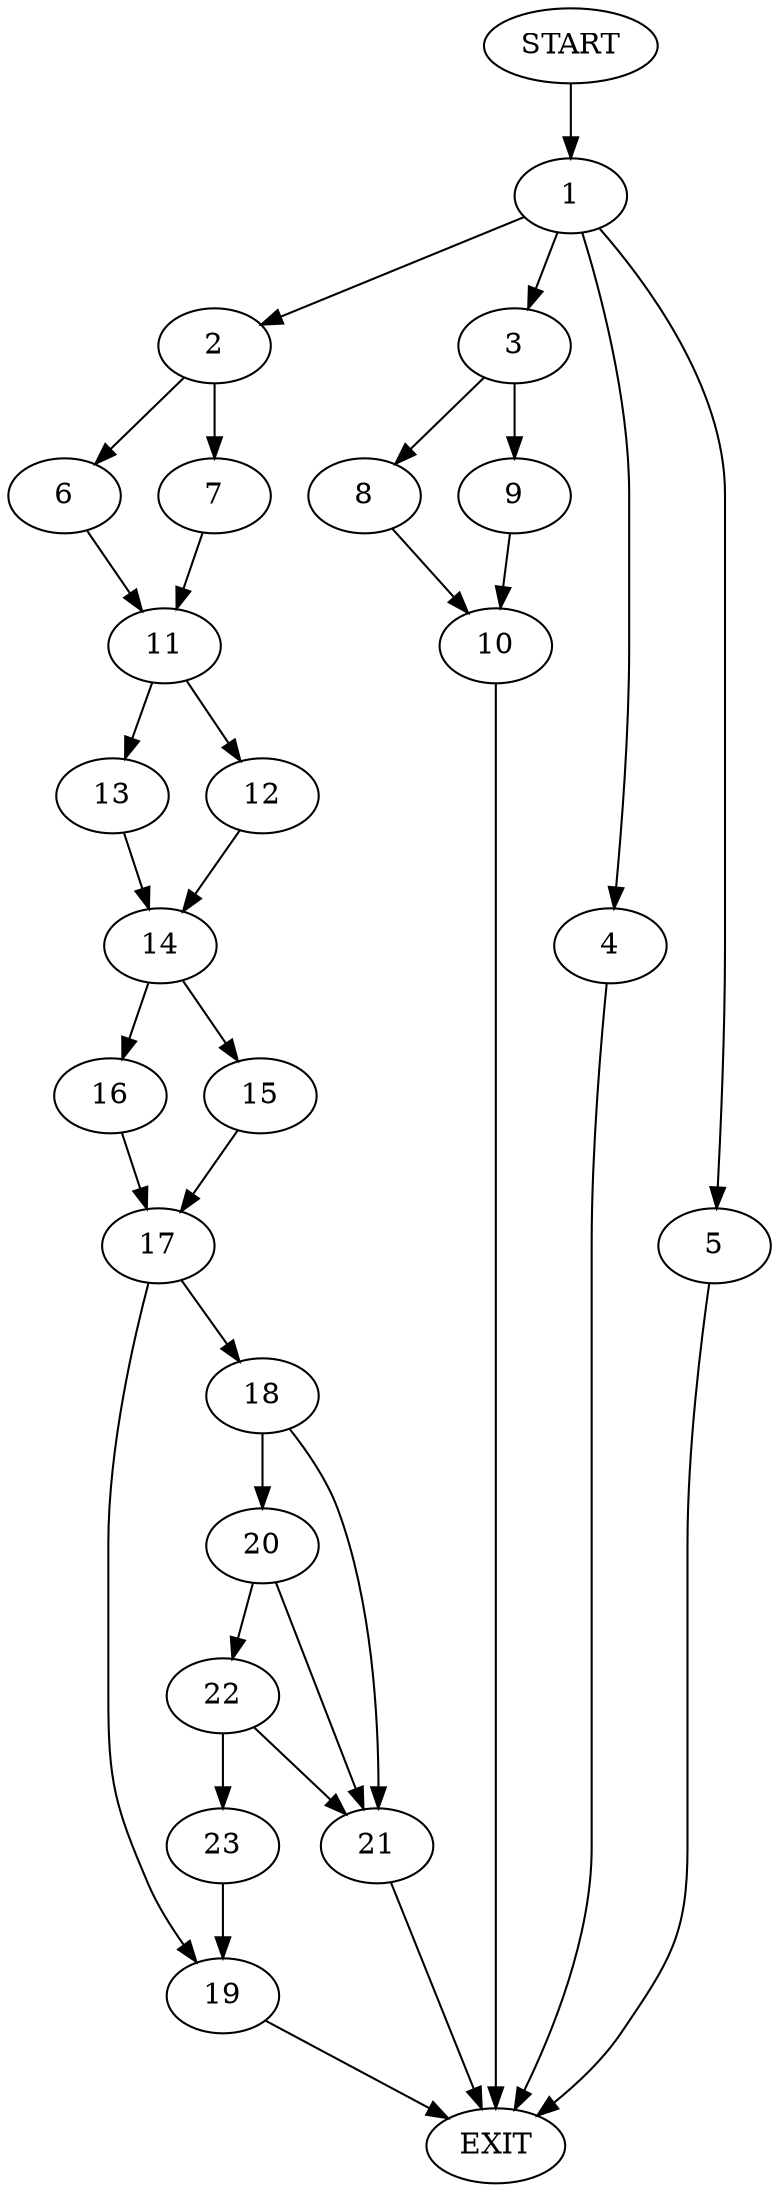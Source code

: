 digraph {
0 [label="START"]
24 [label="EXIT"]
0 -> 1
1 -> 2
1 -> 3
1 -> 4
1 -> 5
2 -> 6
2 -> 7
3 -> 8
3 -> 9
4 -> 24
5 -> 24
9 -> 10
8 -> 10
10 -> 24
7 -> 11
6 -> 11
11 -> 12
11 -> 13
13 -> 14
12 -> 14
14 -> 15
14 -> 16
16 -> 17
15 -> 17
17 -> 18
17 -> 19
19 -> 24
18 -> 20
18 -> 21
21 -> 24
20 -> 22
20 -> 21
22 -> 21
22 -> 23
23 -> 19
}
